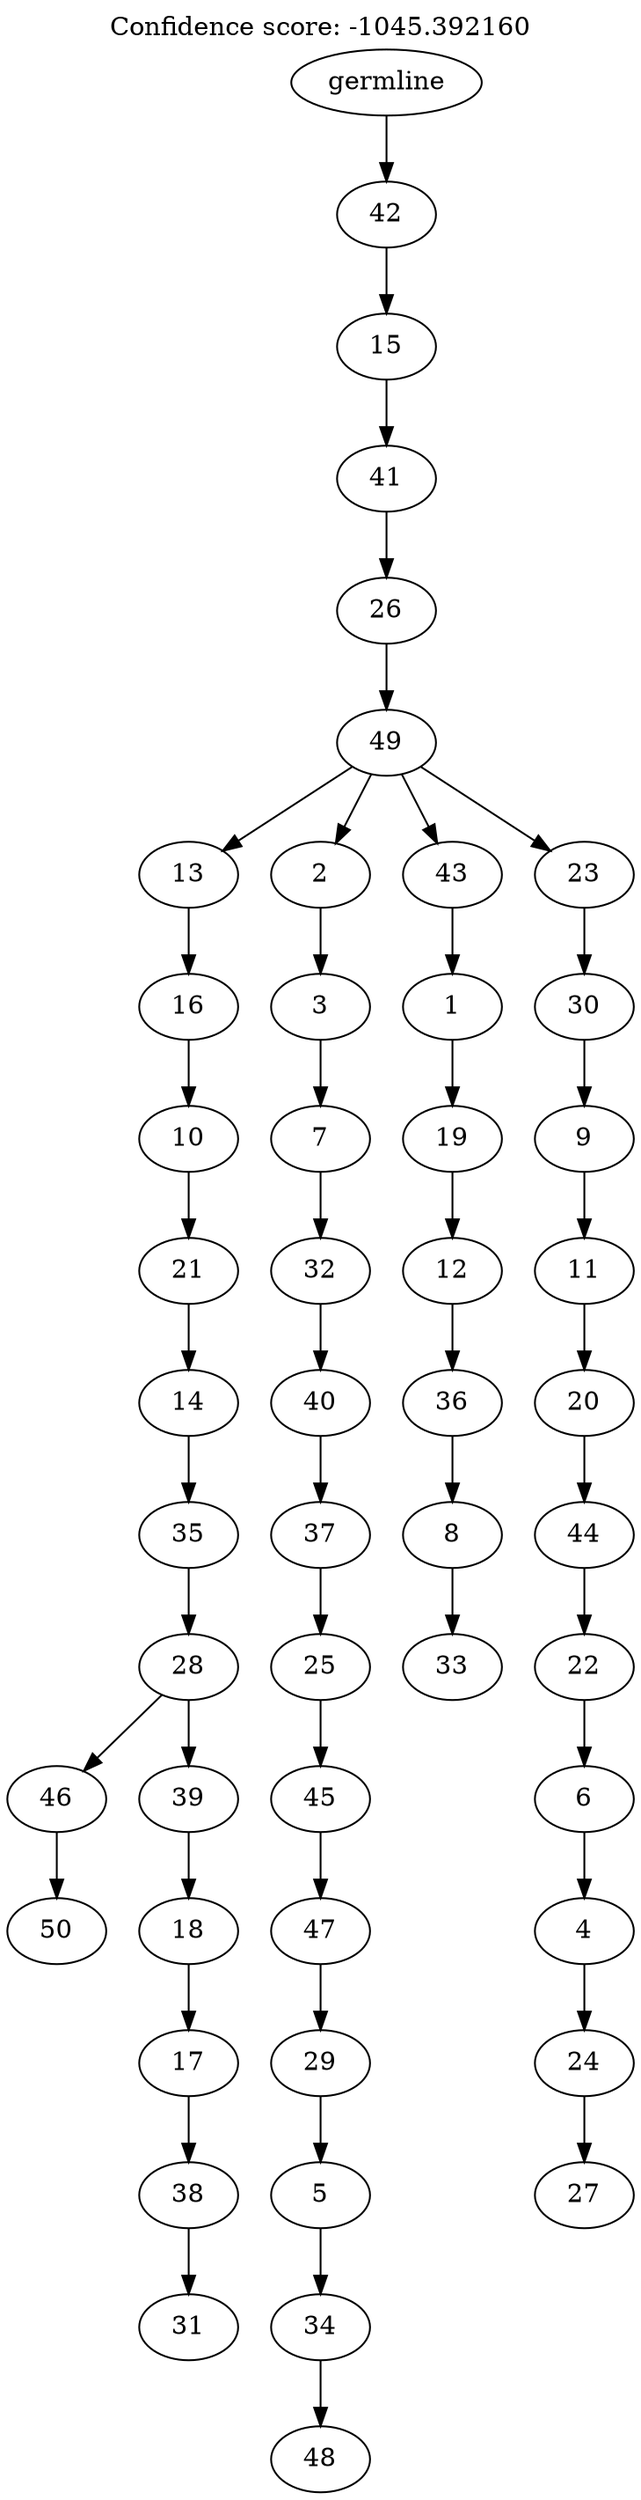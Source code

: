 digraph g {
	"49" -> "50";
	"50" [label="50"];
	"47" -> "48";
	"48" [label="31"];
	"46" -> "47";
	"47" [label="38"];
	"45" -> "46";
	"46" [label="17"];
	"44" -> "45";
	"45" [label="18"];
	"43" -> "44";
	"44" [label="39"];
	"43" -> "49";
	"49" [label="46"];
	"42" -> "43";
	"43" [label="28"];
	"41" -> "42";
	"42" [label="35"];
	"40" -> "41";
	"41" [label="14"];
	"39" -> "40";
	"40" [label="21"];
	"38" -> "39";
	"39" [label="10"];
	"37" -> "38";
	"38" [label="16"];
	"35" -> "36";
	"36" [label="48"];
	"34" -> "35";
	"35" [label="34"];
	"33" -> "34";
	"34" [label="5"];
	"32" -> "33";
	"33" [label="29"];
	"31" -> "32";
	"32" [label="47"];
	"30" -> "31";
	"31" [label="45"];
	"29" -> "30";
	"30" [label="25"];
	"28" -> "29";
	"29" [label="37"];
	"27" -> "28";
	"28" [label="40"];
	"26" -> "27";
	"27" [label="32"];
	"25" -> "26";
	"26" [label="7"];
	"24" -> "25";
	"25" [label="3"];
	"22" -> "23";
	"23" [label="33"];
	"21" -> "22";
	"22" [label="8"];
	"20" -> "21";
	"21" [label="36"];
	"19" -> "20";
	"20" [label="12"];
	"18" -> "19";
	"19" [label="19"];
	"17" -> "18";
	"18" [label="1"];
	"15" -> "16";
	"16" [label="27"];
	"14" -> "15";
	"15" [label="24"];
	"13" -> "14";
	"14" [label="4"];
	"12" -> "13";
	"13" [label="6"];
	"11" -> "12";
	"12" [label="22"];
	"10" -> "11";
	"11" [label="44"];
	"9" -> "10";
	"10" [label="20"];
	"8" -> "9";
	"9" [label="11"];
	"7" -> "8";
	"8" [label="9"];
	"6" -> "7";
	"7" [label="30"];
	"5" -> "6";
	"6" [label="23"];
	"5" -> "17";
	"17" [label="43"];
	"5" -> "24";
	"24" [label="2"];
	"5" -> "37";
	"37" [label="13"];
	"4" -> "5";
	"5" [label="49"];
	"3" -> "4";
	"4" [label="26"];
	"2" -> "3";
	"3" [label="41"];
	"1" -> "2";
	"2" [label="15"];
	"0" -> "1";
	"1" [label="42"];
	"0" [label="germline"];
	labelloc="t";
	label="Confidence score: -1045.392160";
}
